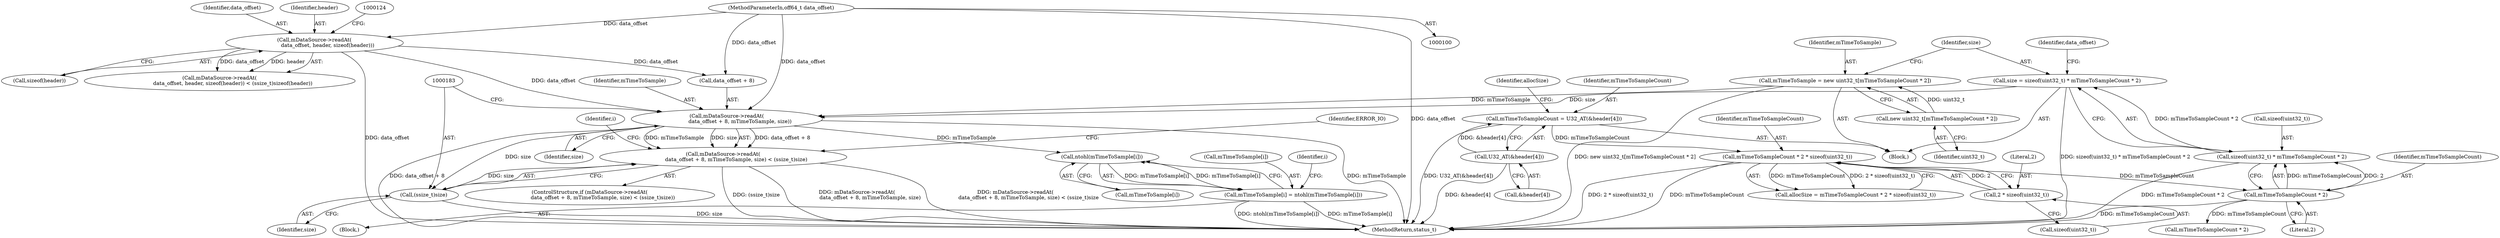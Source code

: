 digraph "0_Android_edd4a76eb4747bd19ed122df46fa46b452c12a0d_1@API" {
"1000176" [label="(Call,mDataSource->readAt(\n                data_offset + 8, mTimeToSample, size))"];
"1000118" [label="(Call,mDataSource->readAt(\n                data_offset, header, sizeof(header)))"];
"1000101" [label="(MethodParameterIn,off64_t data_offset)"];
"1000161" [label="(Call,mTimeToSample = new uint32_t[mTimeToSampleCount * 2])"];
"1000163" [label="(Call,new uint32_t[mTimeToSampleCount * 2])"];
"1000166" [label="(Call,size = sizeof(uint32_t) * mTimeToSampleCount * 2)"];
"1000168" [label="(Call,sizeof(uint32_t) * mTimeToSampleCount * 2)"];
"1000171" [label="(Call,mTimeToSampleCount * 2)"];
"1000148" [label="(Call,mTimeToSampleCount * 2 * sizeof(uint32_t))"];
"1000138" [label="(Call,mTimeToSampleCount = U32_AT(&header[4]))"];
"1000140" [label="(Call,U32_AT(&header[4]))"];
"1000150" [label="(Call,2 * sizeof(uint32_t))"];
"1000175" [label="(Call,mDataSource->readAt(\n                data_offset + 8, mTimeToSample, size) < (ssize_t)size)"];
"1000182" [label="(Call,(ssize_t)size)"];
"1000205" [label="(Call,ntohl(mTimeToSample[i]))"];
"1000201" [label="(Call,mTimeToSample[i] = ntohl(mTimeToSample[i]))"];
"1000200" [label="(Block,)"];
"1000201" [label="(Call,mTimeToSample[i] = ntohl(mTimeToSample[i]))"];
"1000164" [label="(Identifier,uint32_t)"];
"1000181" [label="(Identifier,size)"];
"1000178" [label="(Identifier,data_offset)"];
"1000163" [label="(Call,new uint32_t[mTimeToSampleCount * 2])"];
"1000171" [label="(Call,mTimeToSampleCount * 2)"];
"1000184" [label="(Identifier,size)"];
"1000118" [label="(Call,mDataSource->readAt(\n                data_offset, header, sizeof(header)))"];
"1000191" [label="(Identifier,i)"];
"1000141" [label="(Call,&header[4])"];
"1000138" [label="(Call,mTimeToSampleCount = U32_AT(&header[4]))"];
"1000149" [label="(Identifier,mTimeToSampleCount)"];
"1000206" [label="(Call,mTimeToSample[i])"];
"1000180" [label="(Identifier,mTimeToSample)"];
"1000187" [label="(Identifier,ERROR_IO)"];
"1000169" [label="(Call,sizeof(uint32_t))"];
"1000119" [label="(Identifier,data_offset)"];
"1000140" [label="(Call,U32_AT(&header[4]))"];
"1000205" [label="(Call,ntohl(mTimeToSample[i]))"];
"1000199" [label="(Identifier,i)"];
"1000202" [label="(Call,mTimeToSample[i])"];
"1000151" [label="(Literal,2)"];
"1000176" [label="(Call,mDataSource->readAt(\n                data_offset + 8, mTimeToSample, size))"];
"1000166" [label="(Call,size = sizeof(uint32_t) * mTimeToSampleCount * 2)"];
"1000162" [label="(Identifier,mTimeToSample)"];
"1000172" [label="(Identifier,mTimeToSampleCount)"];
"1000150" [label="(Call,2 * sizeof(uint32_t))"];
"1000101" [label="(MethodParameterIn,off64_t data_offset)"];
"1000117" [label="(Call,mDataSource->readAt(\n                data_offset, header, sizeof(header)) < (ssize_t)sizeof(header))"];
"1000147" [label="(Identifier,allocSize)"];
"1000167" [label="(Identifier,size)"];
"1000148" [label="(Call,mTimeToSampleCount * 2 * sizeof(uint32_t))"];
"1000152" [label="(Call,sizeof(uint32_t))"];
"1000174" [label="(ControlStructure,if (mDataSource->readAt(\n                data_offset + 8, mTimeToSample, size) < (ssize_t)size))"];
"1000211" [label="(MethodReturn,status_t)"];
"1000173" [label="(Literal,2)"];
"1000168" [label="(Call,sizeof(uint32_t) * mTimeToSampleCount * 2)"];
"1000103" [label="(Block,)"];
"1000177" [label="(Call,data_offset + 8)"];
"1000195" [label="(Call,mTimeToSampleCount * 2)"];
"1000175" [label="(Call,mDataSource->readAt(\n                data_offset + 8, mTimeToSample, size) < (ssize_t)size)"];
"1000121" [label="(Call,sizeof(header))"];
"1000146" [label="(Call,allocSize = mTimeToSampleCount * 2 * sizeof(uint32_t))"];
"1000139" [label="(Identifier,mTimeToSampleCount)"];
"1000161" [label="(Call,mTimeToSample = new uint32_t[mTimeToSampleCount * 2])"];
"1000182" [label="(Call,(ssize_t)size)"];
"1000120" [label="(Identifier,header)"];
"1000176" -> "1000175"  [label="AST: "];
"1000176" -> "1000181"  [label="CFG: "];
"1000177" -> "1000176"  [label="AST: "];
"1000180" -> "1000176"  [label="AST: "];
"1000181" -> "1000176"  [label="AST: "];
"1000183" -> "1000176"  [label="CFG: "];
"1000176" -> "1000211"  [label="DDG: mTimeToSample"];
"1000176" -> "1000211"  [label="DDG: data_offset + 8"];
"1000176" -> "1000175"  [label="DDG: data_offset + 8"];
"1000176" -> "1000175"  [label="DDG: mTimeToSample"];
"1000176" -> "1000175"  [label="DDG: size"];
"1000118" -> "1000176"  [label="DDG: data_offset"];
"1000101" -> "1000176"  [label="DDG: data_offset"];
"1000161" -> "1000176"  [label="DDG: mTimeToSample"];
"1000166" -> "1000176"  [label="DDG: size"];
"1000176" -> "1000182"  [label="DDG: size"];
"1000176" -> "1000205"  [label="DDG: mTimeToSample"];
"1000118" -> "1000117"  [label="AST: "];
"1000118" -> "1000121"  [label="CFG: "];
"1000119" -> "1000118"  [label="AST: "];
"1000120" -> "1000118"  [label="AST: "];
"1000121" -> "1000118"  [label="AST: "];
"1000124" -> "1000118"  [label="CFG: "];
"1000118" -> "1000211"  [label="DDG: data_offset"];
"1000118" -> "1000117"  [label="DDG: data_offset"];
"1000118" -> "1000117"  [label="DDG: header"];
"1000101" -> "1000118"  [label="DDG: data_offset"];
"1000118" -> "1000177"  [label="DDG: data_offset"];
"1000101" -> "1000100"  [label="AST: "];
"1000101" -> "1000211"  [label="DDG: data_offset"];
"1000101" -> "1000177"  [label="DDG: data_offset"];
"1000161" -> "1000103"  [label="AST: "];
"1000161" -> "1000163"  [label="CFG: "];
"1000162" -> "1000161"  [label="AST: "];
"1000163" -> "1000161"  [label="AST: "];
"1000167" -> "1000161"  [label="CFG: "];
"1000161" -> "1000211"  [label="DDG: new uint32_t[mTimeToSampleCount * 2]"];
"1000163" -> "1000161"  [label="DDG: uint32_t"];
"1000163" -> "1000164"  [label="CFG: "];
"1000164" -> "1000163"  [label="AST: "];
"1000166" -> "1000103"  [label="AST: "];
"1000166" -> "1000168"  [label="CFG: "];
"1000167" -> "1000166"  [label="AST: "];
"1000168" -> "1000166"  [label="AST: "];
"1000178" -> "1000166"  [label="CFG: "];
"1000166" -> "1000211"  [label="DDG: sizeof(uint32_t) * mTimeToSampleCount * 2"];
"1000168" -> "1000166"  [label="DDG: mTimeToSampleCount * 2"];
"1000168" -> "1000171"  [label="CFG: "];
"1000169" -> "1000168"  [label="AST: "];
"1000171" -> "1000168"  [label="AST: "];
"1000168" -> "1000211"  [label="DDG: mTimeToSampleCount * 2"];
"1000171" -> "1000168"  [label="DDG: mTimeToSampleCount"];
"1000171" -> "1000168"  [label="DDG: 2"];
"1000171" -> "1000173"  [label="CFG: "];
"1000172" -> "1000171"  [label="AST: "];
"1000173" -> "1000171"  [label="AST: "];
"1000171" -> "1000211"  [label="DDG: mTimeToSampleCount"];
"1000148" -> "1000171"  [label="DDG: mTimeToSampleCount"];
"1000171" -> "1000195"  [label="DDG: mTimeToSampleCount"];
"1000148" -> "1000146"  [label="AST: "];
"1000148" -> "1000150"  [label="CFG: "];
"1000149" -> "1000148"  [label="AST: "];
"1000150" -> "1000148"  [label="AST: "];
"1000146" -> "1000148"  [label="CFG: "];
"1000148" -> "1000211"  [label="DDG: mTimeToSampleCount"];
"1000148" -> "1000211"  [label="DDG: 2 * sizeof(uint32_t)"];
"1000148" -> "1000146"  [label="DDG: mTimeToSampleCount"];
"1000148" -> "1000146"  [label="DDG: 2 * sizeof(uint32_t)"];
"1000138" -> "1000148"  [label="DDG: mTimeToSampleCount"];
"1000150" -> "1000148"  [label="DDG: 2"];
"1000138" -> "1000103"  [label="AST: "];
"1000138" -> "1000140"  [label="CFG: "];
"1000139" -> "1000138"  [label="AST: "];
"1000140" -> "1000138"  [label="AST: "];
"1000147" -> "1000138"  [label="CFG: "];
"1000138" -> "1000211"  [label="DDG: U32_AT(&header[4])"];
"1000140" -> "1000138"  [label="DDG: &header[4]"];
"1000140" -> "1000141"  [label="CFG: "];
"1000141" -> "1000140"  [label="AST: "];
"1000140" -> "1000211"  [label="DDG: &header[4]"];
"1000150" -> "1000152"  [label="CFG: "];
"1000151" -> "1000150"  [label="AST: "];
"1000152" -> "1000150"  [label="AST: "];
"1000175" -> "1000174"  [label="AST: "];
"1000175" -> "1000182"  [label="CFG: "];
"1000182" -> "1000175"  [label="AST: "];
"1000187" -> "1000175"  [label="CFG: "];
"1000191" -> "1000175"  [label="CFG: "];
"1000175" -> "1000211"  [label="DDG: (ssize_t)size"];
"1000175" -> "1000211"  [label="DDG: mDataSource->readAt(\n                data_offset + 8, mTimeToSample, size)"];
"1000175" -> "1000211"  [label="DDG: mDataSource->readAt(\n                data_offset + 8, mTimeToSample, size) < (ssize_t)size"];
"1000182" -> "1000175"  [label="DDG: size"];
"1000182" -> "1000184"  [label="CFG: "];
"1000183" -> "1000182"  [label="AST: "];
"1000184" -> "1000182"  [label="AST: "];
"1000182" -> "1000211"  [label="DDG: size"];
"1000205" -> "1000201"  [label="AST: "];
"1000205" -> "1000206"  [label="CFG: "];
"1000206" -> "1000205"  [label="AST: "];
"1000201" -> "1000205"  [label="CFG: "];
"1000205" -> "1000201"  [label="DDG: mTimeToSample[i]"];
"1000201" -> "1000205"  [label="DDG: mTimeToSample[i]"];
"1000201" -> "1000200"  [label="AST: "];
"1000202" -> "1000201"  [label="AST: "];
"1000199" -> "1000201"  [label="CFG: "];
"1000201" -> "1000211"  [label="DDG: ntohl(mTimeToSample[i])"];
"1000201" -> "1000211"  [label="DDG: mTimeToSample[i]"];
}
